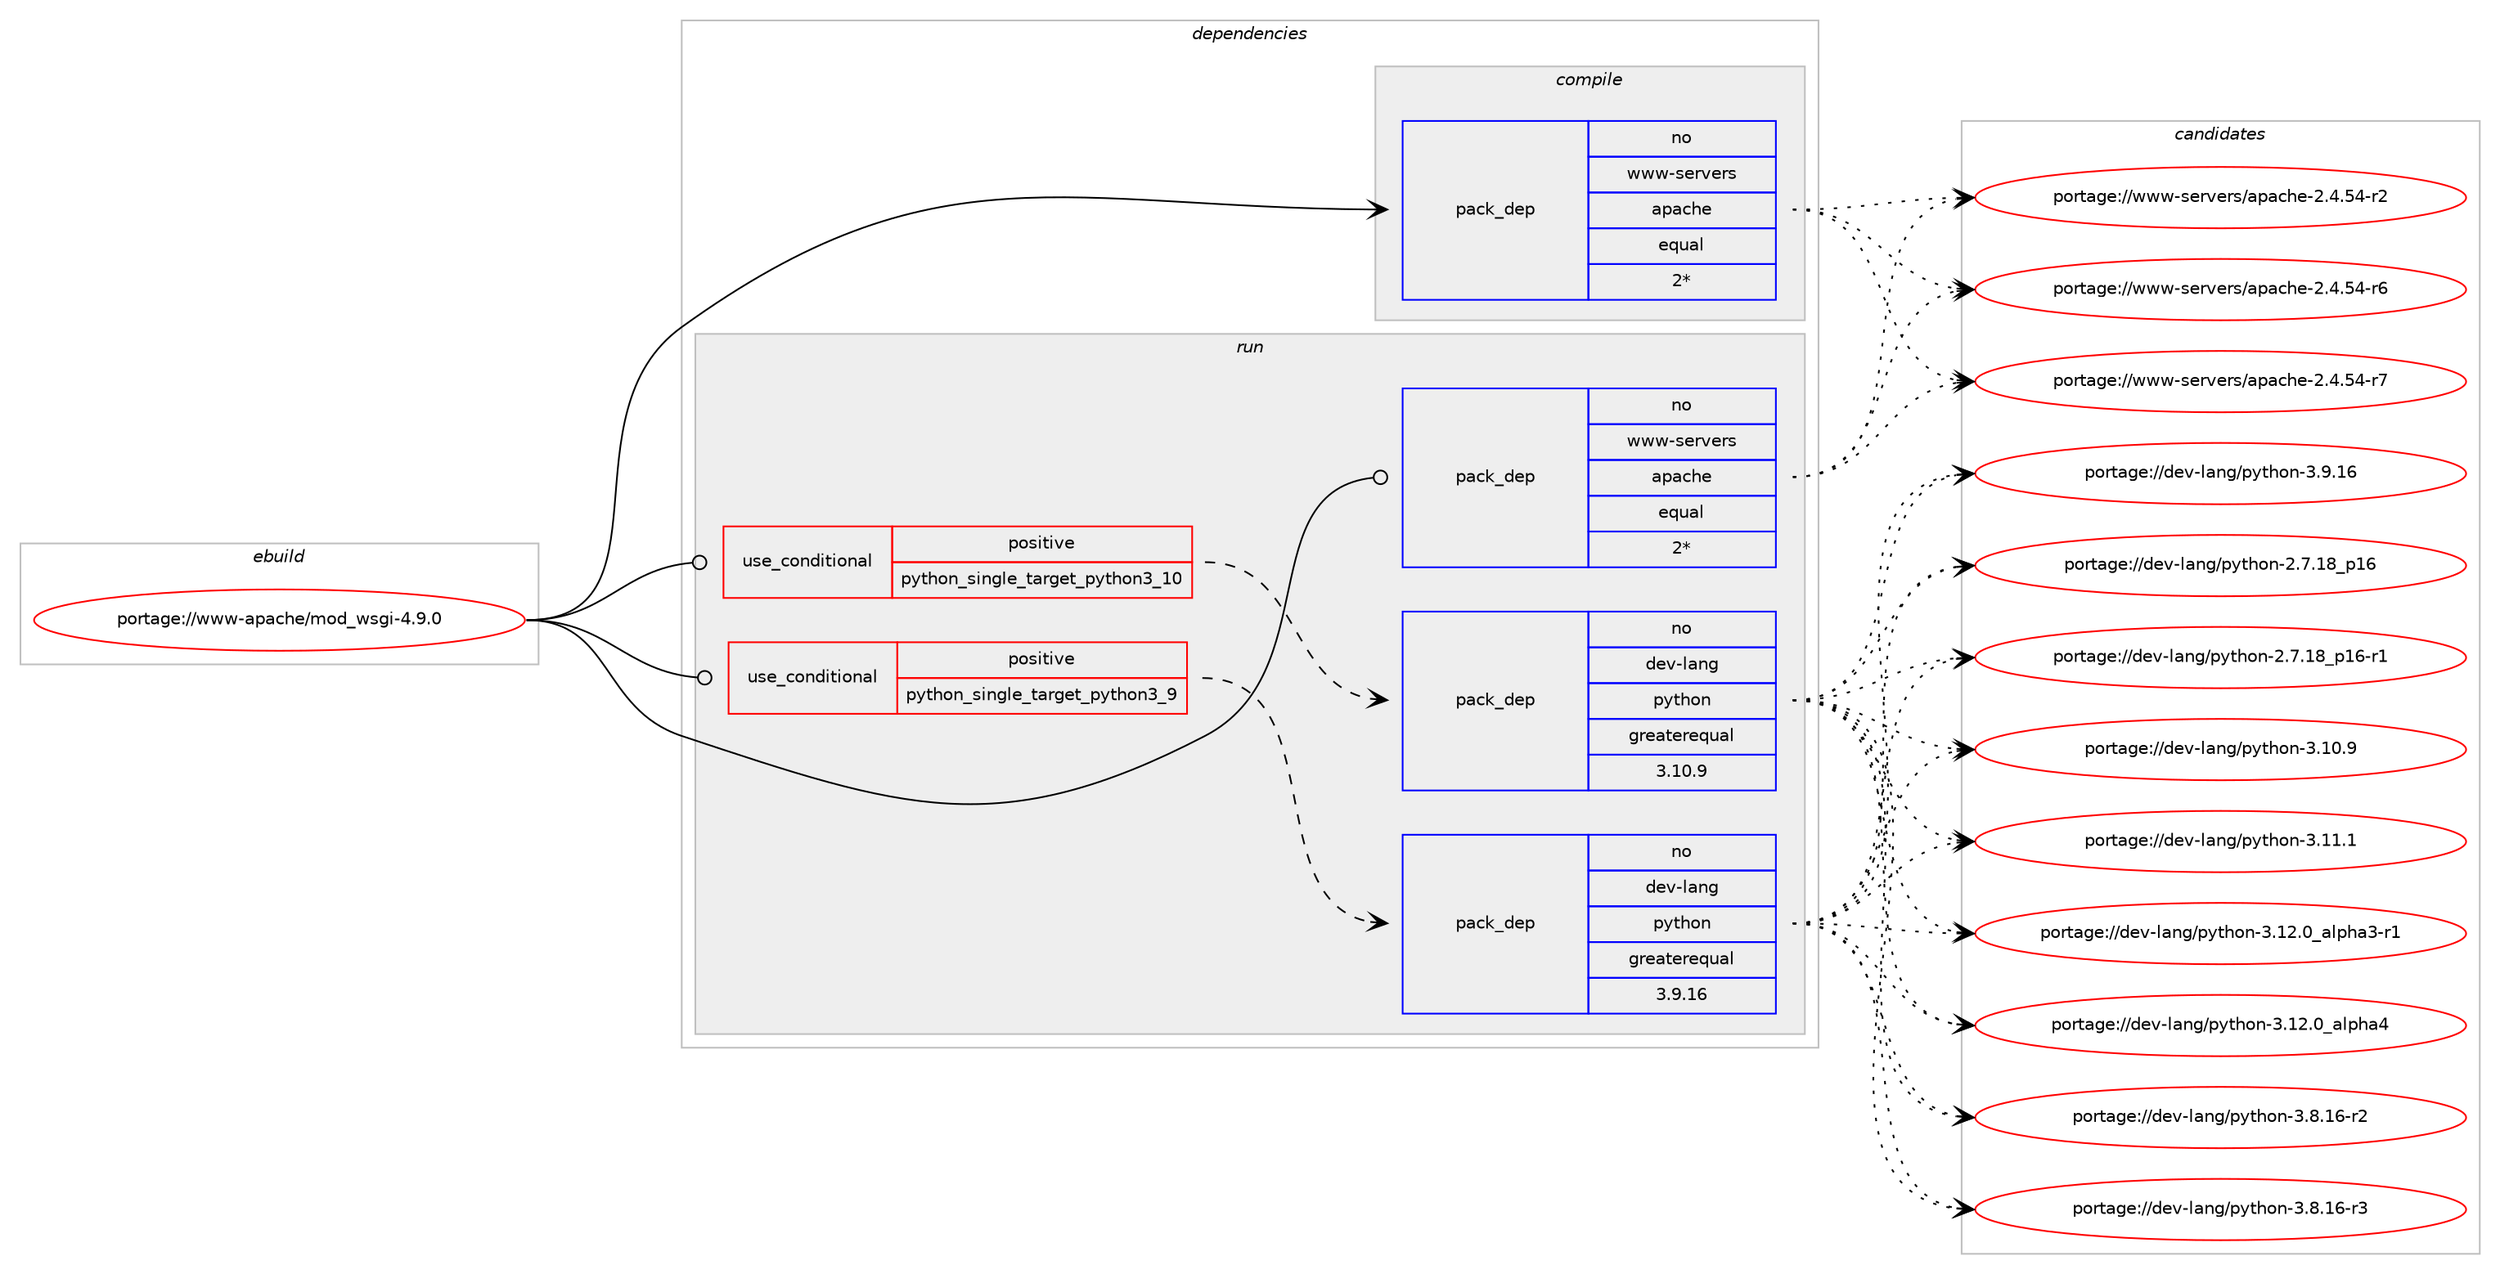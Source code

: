 digraph prolog {

# *************
# Graph options
# *************

newrank=true;
concentrate=true;
compound=true;
graph [rankdir=LR,fontname=Helvetica,fontsize=10,ranksep=1.5];#, ranksep=2.5, nodesep=0.2];
edge  [arrowhead=vee];
node  [fontname=Helvetica,fontsize=10];

# **********
# The ebuild
# **********

subgraph cluster_leftcol {
color=gray;
rank=same;
label=<<i>ebuild</i>>;
id [label="portage://www-apache/mod_wsgi-4.9.0", color=red, width=4, href="../www-apache/mod_wsgi-4.9.0.svg"];
}

# ****************
# The dependencies
# ****************

subgraph cluster_midcol {
color=gray;
label=<<i>dependencies</i>>;
subgraph cluster_compile {
fillcolor="#eeeeee";
style=filled;
label=<<i>compile</i>>;
subgraph pack4141 {
dependency11298 [label=<<TABLE BORDER="0" CELLBORDER="1" CELLSPACING="0" CELLPADDING="4" WIDTH="220"><TR><TD ROWSPAN="6" CELLPADDING="30">pack_dep</TD></TR><TR><TD WIDTH="110">no</TD></TR><TR><TD>www-servers</TD></TR><TR><TD>apache</TD></TR><TR><TD>equal</TD></TR><TR><TD>2*</TD></TR></TABLE>>, shape=none, color=blue];
}
id:e -> dependency11298:w [weight=20,style="solid",arrowhead="vee"];
}
subgraph cluster_compileandrun {
fillcolor="#eeeeee";
style=filled;
label=<<i>compile and run</i>>;
}
subgraph cluster_run {
fillcolor="#eeeeee";
style=filled;
label=<<i>run</i>>;
subgraph cond7026 {
dependency11299 [label=<<TABLE BORDER="0" CELLBORDER="1" CELLSPACING="0" CELLPADDING="4"><TR><TD ROWSPAN="3" CELLPADDING="10">use_conditional</TD></TR><TR><TD>positive</TD></TR><TR><TD>python_single_target_python3_10</TD></TR></TABLE>>, shape=none, color=red];
subgraph pack4142 {
dependency11300 [label=<<TABLE BORDER="0" CELLBORDER="1" CELLSPACING="0" CELLPADDING="4" WIDTH="220"><TR><TD ROWSPAN="6" CELLPADDING="30">pack_dep</TD></TR><TR><TD WIDTH="110">no</TD></TR><TR><TD>dev-lang</TD></TR><TR><TD>python</TD></TR><TR><TD>greaterequal</TD></TR><TR><TD>3.10.9</TD></TR></TABLE>>, shape=none, color=blue];
}
dependency11299:e -> dependency11300:w [weight=20,style="dashed",arrowhead="vee"];
}
id:e -> dependency11299:w [weight=20,style="solid",arrowhead="odot"];
subgraph cond7027 {
dependency11301 [label=<<TABLE BORDER="0" CELLBORDER="1" CELLSPACING="0" CELLPADDING="4"><TR><TD ROWSPAN="3" CELLPADDING="10">use_conditional</TD></TR><TR><TD>positive</TD></TR><TR><TD>python_single_target_python3_9</TD></TR></TABLE>>, shape=none, color=red];
subgraph pack4143 {
dependency11302 [label=<<TABLE BORDER="0" CELLBORDER="1" CELLSPACING="0" CELLPADDING="4" WIDTH="220"><TR><TD ROWSPAN="6" CELLPADDING="30">pack_dep</TD></TR><TR><TD WIDTH="110">no</TD></TR><TR><TD>dev-lang</TD></TR><TR><TD>python</TD></TR><TR><TD>greaterequal</TD></TR><TR><TD>3.9.16</TD></TR></TABLE>>, shape=none, color=blue];
}
dependency11301:e -> dependency11302:w [weight=20,style="dashed",arrowhead="vee"];
}
id:e -> dependency11301:w [weight=20,style="solid",arrowhead="odot"];
subgraph pack4144 {
dependency11303 [label=<<TABLE BORDER="0" CELLBORDER="1" CELLSPACING="0" CELLPADDING="4" WIDTH="220"><TR><TD ROWSPAN="6" CELLPADDING="30">pack_dep</TD></TR><TR><TD WIDTH="110">no</TD></TR><TR><TD>www-servers</TD></TR><TR><TD>apache</TD></TR><TR><TD>equal</TD></TR><TR><TD>2*</TD></TR></TABLE>>, shape=none, color=blue];
}
id:e -> dependency11303:w [weight=20,style="solid",arrowhead="odot"];
}
}

# **************
# The candidates
# **************

subgraph cluster_choices {
rank=same;
color=gray;
label=<<i>candidates</i>>;

subgraph choice4141 {
color=black;
nodesep=1;
choice1191191194511510111411810111411547971129799104101455046524653524511450 [label="portage://www-servers/apache-2.4.54-r2", color=red, width=4,href="../www-servers/apache-2.4.54-r2.svg"];
choice1191191194511510111411810111411547971129799104101455046524653524511454 [label="portage://www-servers/apache-2.4.54-r6", color=red, width=4,href="../www-servers/apache-2.4.54-r6.svg"];
choice1191191194511510111411810111411547971129799104101455046524653524511455 [label="portage://www-servers/apache-2.4.54-r7", color=red, width=4,href="../www-servers/apache-2.4.54-r7.svg"];
dependency11298:e -> choice1191191194511510111411810111411547971129799104101455046524653524511450:w [style=dotted,weight="100"];
dependency11298:e -> choice1191191194511510111411810111411547971129799104101455046524653524511454:w [style=dotted,weight="100"];
dependency11298:e -> choice1191191194511510111411810111411547971129799104101455046524653524511455:w [style=dotted,weight="100"];
}
subgraph choice4142 {
color=black;
nodesep=1;
choice10010111845108971101034711212111610411111045504655464956951124954 [label="portage://dev-lang/python-2.7.18_p16", color=red, width=4,href="../dev-lang/python-2.7.18_p16.svg"];
choice100101118451089711010347112121116104111110455046554649569511249544511449 [label="portage://dev-lang/python-2.7.18_p16-r1", color=red, width=4,href="../dev-lang/python-2.7.18_p16-r1.svg"];
choice10010111845108971101034711212111610411111045514649484657 [label="portage://dev-lang/python-3.10.9", color=red, width=4,href="../dev-lang/python-3.10.9.svg"];
choice10010111845108971101034711212111610411111045514649494649 [label="portage://dev-lang/python-3.11.1", color=red, width=4,href="../dev-lang/python-3.11.1.svg"];
choice10010111845108971101034711212111610411111045514649504648959710811210497514511449 [label="portage://dev-lang/python-3.12.0_alpha3-r1", color=red, width=4,href="../dev-lang/python-3.12.0_alpha3-r1.svg"];
choice1001011184510897110103471121211161041111104551464950464895971081121049752 [label="portage://dev-lang/python-3.12.0_alpha4", color=red, width=4,href="../dev-lang/python-3.12.0_alpha4.svg"];
choice100101118451089711010347112121116104111110455146564649544511450 [label="portage://dev-lang/python-3.8.16-r2", color=red, width=4,href="../dev-lang/python-3.8.16-r2.svg"];
choice100101118451089711010347112121116104111110455146564649544511451 [label="portage://dev-lang/python-3.8.16-r3", color=red, width=4,href="../dev-lang/python-3.8.16-r3.svg"];
choice10010111845108971101034711212111610411111045514657464954 [label="portage://dev-lang/python-3.9.16", color=red, width=4,href="../dev-lang/python-3.9.16.svg"];
dependency11300:e -> choice10010111845108971101034711212111610411111045504655464956951124954:w [style=dotted,weight="100"];
dependency11300:e -> choice100101118451089711010347112121116104111110455046554649569511249544511449:w [style=dotted,weight="100"];
dependency11300:e -> choice10010111845108971101034711212111610411111045514649484657:w [style=dotted,weight="100"];
dependency11300:e -> choice10010111845108971101034711212111610411111045514649494649:w [style=dotted,weight="100"];
dependency11300:e -> choice10010111845108971101034711212111610411111045514649504648959710811210497514511449:w [style=dotted,weight="100"];
dependency11300:e -> choice1001011184510897110103471121211161041111104551464950464895971081121049752:w [style=dotted,weight="100"];
dependency11300:e -> choice100101118451089711010347112121116104111110455146564649544511450:w [style=dotted,weight="100"];
dependency11300:e -> choice100101118451089711010347112121116104111110455146564649544511451:w [style=dotted,weight="100"];
dependency11300:e -> choice10010111845108971101034711212111610411111045514657464954:w [style=dotted,weight="100"];
}
subgraph choice4143 {
color=black;
nodesep=1;
choice10010111845108971101034711212111610411111045504655464956951124954 [label="portage://dev-lang/python-2.7.18_p16", color=red, width=4,href="../dev-lang/python-2.7.18_p16.svg"];
choice100101118451089711010347112121116104111110455046554649569511249544511449 [label="portage://dev-lang/python-2.7.18_p16-r1", color=red, width=4,href="../dev-lang/python-2.7.18_p16-r1.svg"];
choice10010111845108971101034711212111610411111045514649484657 [label="portage://dev-lang/python-3.10.9", color=red, width=4,href="../dev-lang/python-3.10.9.svg"];
choice10010111845108971101034711212111610411111045514649494649 [label="portage://dev-lang/python-3.11.1", color=red, width=4,href="../dev-lang/python-3.11.1.svg"];
choice10010111845108971101034711212111610411111045514649504648959710811210497514511449 [label="portage://dev-lang/python-3.12.0_alpha3-r1", color=red, width=4,href="../dev-lang/python-3.12.0_alpha3-r1.svg"];
choice1001011184510897110103471121211161041111104551464950464895971081121049752 [label="portage://dev-lang/python-3.12.0_alpha4", color=red, width=4,href="../dev-lang/python-3.12.0_alpha4.svg"];
choice100101118451089711010347112121116104111110455146564649544511450 [label="portage://dev-lang/python-3.8.16-r2", color=red, width=4,href="../dev-lang/python-3.8.16-r2.svg"];
choice100101118451089711010347112121116104111110455146564649544511451 [label="portage://dev-lang/python-3.8.16-r3", color=red, width=4,href="../dev-lang/python-3.8.16-r3.svg"];
choice10010111845108971101034711212111610411111045514657464954 [label="portage://dev-lang/python-3.9.16", color=red, width=4,href="../dev-lang/python-3.9.16.svg"];
dependency11302:e -> choice10010111845108971101034711212111610411111045504655464956951124954:w [style=dotted,weight="100"];
dependency11302:e -> choice100101118451089711010347112121116104111110455046554649569511249544511449:w [style=dotted,weight="100"];
dependency11302:e -> choice10010111845108971101034711212111610411111045514649484657:w [style=dotted,weight="100"];
dependency11302:e -> choice10010111845108971101034711212111610411111045514649494649:w [style=dotted,weight="100"];
dependency11302:e -> choice10010111845108971101034711212111610411111045514649504648959710811210497514511449:w [style=dotted,weight="100"];
dependency11302:e -> choice1001011184510897110103471121211161041111104551464950464895971081121049752:w [style=dotted,weight="100"];
dependency11302:e -> choice100101118451089711010347112121116104111110455146564649544511450:w [style=dotted,weight="100"];
dependency11302:e -> choice100101118451089711010347112121116104111110455146564649544511451:w [style=dotted,weight="100"];
dependency11302:e -> choice10010111845108971101034711212111610411111045514657464954:w [style=dotted,weight="100"];
}
subgraph choice4144 {
color=black;
nodesep=1;
choice1191191194511510111411810111411547971129799104101455046524653524511450 [label="portage://www-servers/apache-2.4.54-r2", color=red, width=4,href="../www-servers/apache-2.4.54-r2.svg"];
choice1191191194511510111411810111411547971129799104101455046524653524511454 [label="portage://www-servers/apache-2.4.54-r6", color=red, width=4,href="../www-servers/apache-2.4.54-r6.svg"];
choice1191191194511510111411810111411547971129799104101455046524653524511455 [label="portage://www-servers/apache-2.4.54-r7", color=red, width=4,href="../www-servers/apache-2.4.54-r7.svg"];
dependency11303:e -> choice1191191194511510111411810111411547971129799104101455046524653524511450:w [style=dotted,weight="100"];
dependency11303:e -> choice1191191194511510111411810111411547971129799104101455046524653524511454:w [style=dotted,weight="100"];
dependency11303:e -> choice1191191194511510111411810111411547971129799104101455046524653524511455:w [style=dotted,weight="100"];
}
}

}
